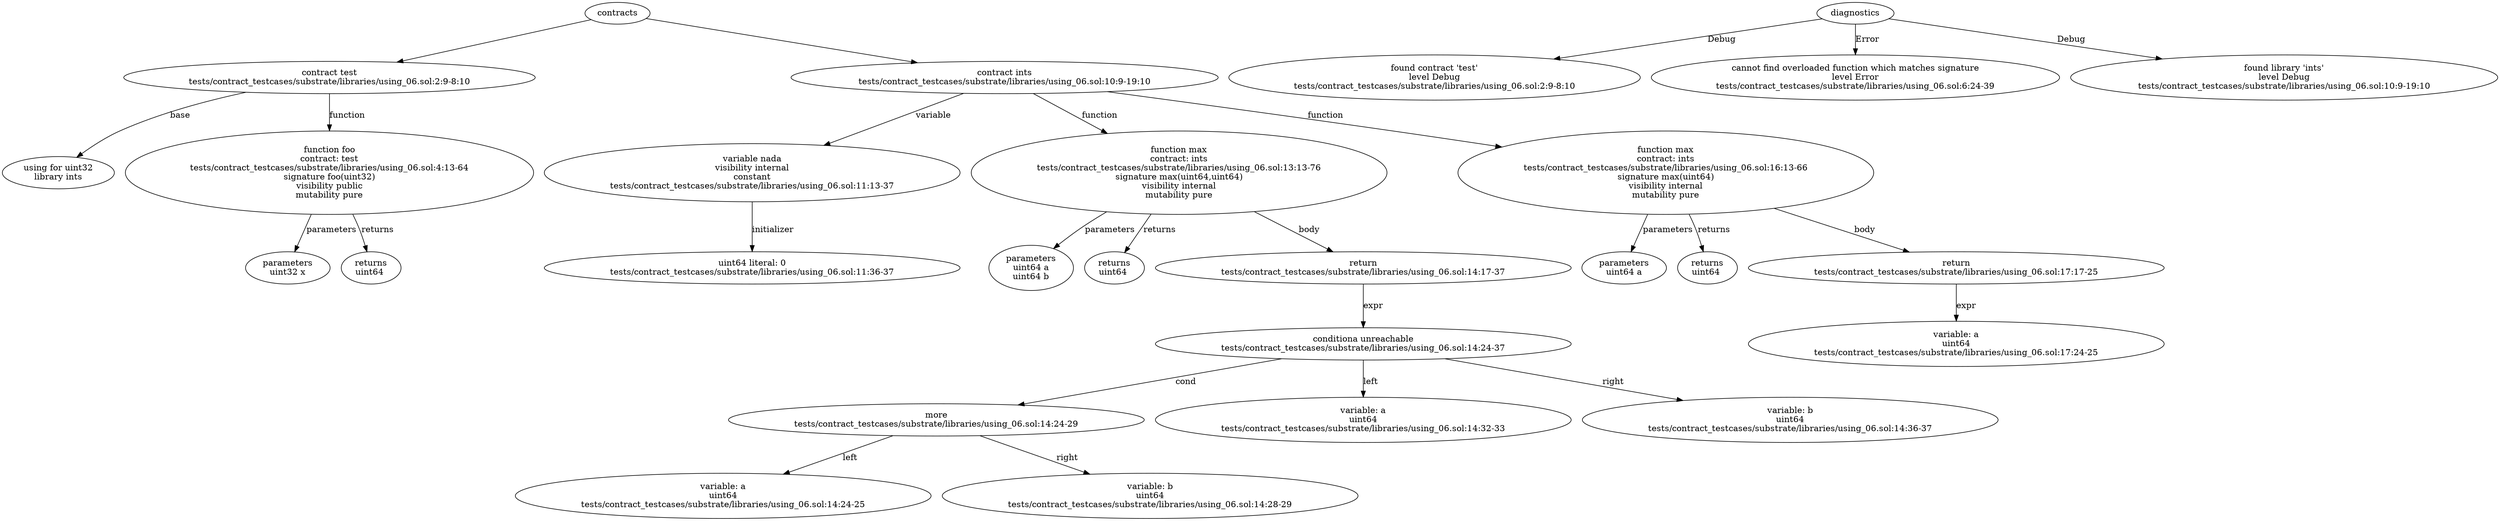 strict digraph "tests/contract_testcases/substrate/libraries/using_06.sol" {
	contract [label="contract test\ntests/contract_testcases/substrate/libraries/using_06.sol:2:9-8:10"]
	using [label="using for uint32\nlibrary ints"]
	foo [label="function foo\ncontract: test\ntests/contract_testcases/substrate/libraries/using_06.sol:4:13-64\nsignature foo(uint32)\nvisibility public\nmutability pure"]
	parameters [label="parameters\nuint32 x"]
	returns [label="returns\nuint64 "]
	contract_6 [label="contract ints\ntests/contract_testcases/substrate/libraries/using_06.sol:10:9-19:10"]
	var [label="variable nada\nvisibility internal\nconstant\ntests/contract_testcases/substrate/libraries/using_06.sol:11:13-37"]
	number_literal [label="uint64 literal: 0\ntests/contract_testcases/substrate/libraries/using_06.sol:11:36-37"]
	max [label="function max\ncontract: ints\ntests/contract_testcases/substrate/libraries/using_06.sol:13:13-76\nsignature max(uint64,uint64)\nvisibility internal\nmutability pure"]
	parameters_10 [label="parameters\nuint64 a\nuint64 b"]
	returns_11 [label="returns\nuint64 "]
	return [label="return\ntests/contract_testcases/substrate/libraries/using_06.sol:14:17-37"]
	conditional [label="conditiona unreachable\ntests/contract_testcases/substrate/libraries/using_06.sol:14:24-37"]
	more [label="more\ntests/contract_testcases/substrate/libraries/using_06.sol:14:24-29"]
	variable [label="variable: a\nuint64\ntests/contract_testcases/substrate/libraries/using_06.sol:14:24-25"]
	variable_16 [label="variable: b\nuint64\ntests/contract_testcases/substrate/libraries/using_06.sol:14:28-29"]
	variable_17 [label="variable: a\nuint64\ntests/contract_testcases/substrate/libraries/using_06.sol:14:32-33"]
	variable_18 [label="variable: b\nuint64\ntests/contract_testcases/substrate/libraries/using_06.sol:14:36-37"]
	max_19 [label="function max\ncontract: ints\ntests/contract_testcases/substrate/libraries/using_06.sol:16:13-66\nsignature max(uint64)\nvisibility internal\nmutability pure"]
	parameters_20 [label="parameters\nuint64 a"]
	returns_21 [label="returns\nuint64 "]
	return_22 [label="return\ntests/contract_testcases/substrate/libraries/using_06.sol:17:17-25"]
	variable_23 [label="variable: a\nuint64\ntests/contract_testcases/substrate/libraries/using_06.sol:17:24-25"]
	diagnostic [label="found contract 'test'\nlevel Debug\ntests/contract_testcases/substrate/libraries/using_06.sol:2:9-8:10"]
	diagnostic_26 [label="cannot find overloaded function which matches signature\nlevel Error\ntests/contract_testcases/substrate/libraries/using_06.sol:6:24-39"]
	diagnostic_27 [label="found library 'ints'\nlevel Debug\ntests/contract_testcases/substrate/libraries/using_06.sol:10:9-19:10"]
	contracts -> contract
	contract -> using [label="base"]
	contract -> foo [label="function"]
	foo -> parameters [label="parameters"]
	foo -> returns [label="returns"]
	contracts -> contract_6
	contract_6 -> var [label="variable"]
	var -> number_literal [label="initializer"]
	contract_6 -> max [label="function"]
	max -> parameters_10 [label="parameters"]
	max -> returns_11 [label="returns"]
	max -> return [label="body"]
	return -> conditional [label="expr"]
	conditional -> more [label="cond"]
	more -> variable [label="left"]
	more -> variable_16 [label="right"]
	conditional -> variable_17 [label="left"]
	conditional -> variable_18 [label="right"]
	contract_6 -> max_19 [label="function"]
	max_19 -> parameters_20 [label="parameters"]
	max_19 -> returns_21 [label="returns"]
	max_19 -> return_22 [label="body"]
	return_22 -> variable_23 [label="expr"]
	diagnostics -> diagnostic [label="Debug"]
	diagnostics -> diagnostic_26 [label="Error"]
	diagnostics -> diagnostic_27 [label="Debug"]
}
